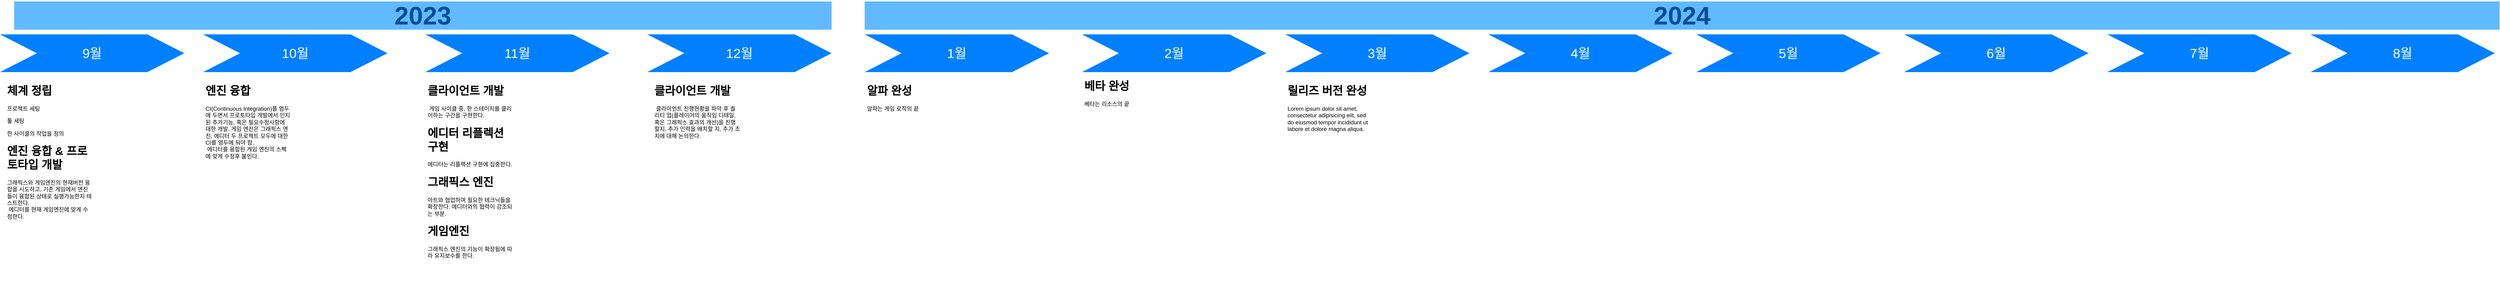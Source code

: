 <mxfile version="20.3.0" type="device"><diagram name="Page-1" id="d9b1e647-80fa-b4a2-5024-87a742678bcc"><mxGraphModel dx="1964" dy="824" grid="1" gridSize="10" guides="1" tooltips="1" connect="1" arrows="1" fold="1" page="1" pageScale="1" pageWidth="1100" pageHeight="850" background="none" math="0" shadow="0"><root><mxCell id="0"/><mxCell id="1" parent="0"/><mxCell id="57fe6abec08f04cb-1" value="9월" style="shape=step;whiteSpace=wrap;html=1;fontSize=28;fillColor=#0080FF;fontColor=#FFFFFF;strokeColor=none;" parent="1" vertex="1"><mxGeometry x="90" y="180" width="390" height="80" as="geometry"/></mxCell><mxCell id="57fe6abec08f04cb-7" value="2023" style="text;html=1;strokeColor=none;fillColor=#61BAFF;align=center;verticalAlign=middle;whiteSpace=wrap;fontSize=54;fontStyle=1;fontColor=#004D99;" parent="1" vertex="1"><mxGeometry x="120" y="110" width="1730" height="60" as="geometry"/></mxCell><mxCell id="TivAKRgFdIcuWuxb0bIf-1" value="10월" style="shape=step;whiteSpace=wrap;html=1;fontSize=28;fillColor=#0080FF;fontColor=#FFFFFF;strokeColor=none;" vertex="1" parent="1"><mxGeometry x="520" y="180" width="390" height="80" as="geometry"/></mxCell><mxCell id="TivAKRgFdIcuWuxb0bIf-2" value="11월" style="shape=step;whiteSpace=wrap;html=1;fontSize=28;fillColor=#0080FF;fontColor=#FFFFFF;strokeColor=none;" vertex="1" parent="1"><mxGeometry x="990" y="180" width="390" height="80" as="geometry"/></mxCell><mxCell id="TivAKRgFdIcuWuxb0bIf-3" value="12월" style="shape=step;whiteSpace=wrap;html=1;fontSize=28;fillColor=#0080FF;fontColor=#FFFFFF;strokeColor=none;" vertex="1" parent="1"><mxGeometry x="1460" y="180" width="390" height="80" as="geometry"/></mxCell><mxCell id="TivAKRgFdIcuWuxb0bIf-4" value="2024" style="text;html=1;strokeColor=none;fillColor=#61BAFF;align=center;verticalAlign=middle;whiteSpace=wrap;fontSize=54;fontStyle=1;fontColor=#004D99;" vertex="1" parent="1"><mxGeometry x="1920" y="110" width="3460" height="60" as="geometry"/></mxCell><mxCell id="TivAKRgFdIcuWuxb0bIf-5" value="1월" style="shape=step;whiteSpace=wrap;html=1;fontSize=28;fillColor=#0080FF;fontColor=#FFFFFF;strokeColor=none;" vertex="1" parent="1"><mxGeometry x="1920" y="180" width="390" height="80" as="geometry"/></mxCell><mxCell id="TivAKRgFdIcuWuxb0bIf-6" value="2월" style="shape=step;whiteSpace=wrap;html=1;fontSize=28;fillColor=#0080FF;fontColor=#FFFFFF;strokeColor=none;" vertex="1" parent="1"><mxGeometry x="2380" y="180" width="390" height="80" as="geometry"/></mxCell><mxCell id="TivAKRgFdIcuWuxb0bIf-7" value="3월" style="shape=step;whiteSpace=wrap;html=1;fontSize=28;fillColor=#0080FF;fontColor=#FFFFFF;strokeColor=none;" vertex="1" parent="1"><mxGeometry x="2810" y="180" width="390" height="80" as="geometry"/></mxCell><mxCell id="TivAKRgFdIcuWuxb0bIf-8" value="4월" style="shape=step;whiteSpace=wrap;html=1;fontSize=28;fillColor=#0080FF;fontColor=#FFFFFF;strokeColor=none;" vertex="1" parent="1"><mxGeometry x="3240" y="180" width="390" height="80" as="geometry"/></mxCell><mxCell id="TivAKRgFdIcuWuxb0bIf-9" value="5월" style="shape=step;whiteSpace=wrap;html=1;fontSize=28;fillColor=#0080FF;fontColor=#FFFFFF;strokeColor=none;" vertex="1" parent="1"><mxGeometry x="3680" y="180" width="390" height="80" as="geometry"/></mxCell><mxCell id="TivAKRgFdIcuWuxb0bIf-10" value="6월" style="shape=step;whiteSpace=wrap;html=1;fontSize=28;fillColor=#0080FF;fontColor=#FFFFFF;strokeColor=none;" vertex="1" parent="1"><mxGeometry x="4120" y="180" width="390" height="80" as="geometry"/></mxCell><mxCell id="TivAKRgFdIcuWuxb0bIf-11" value="7월" style="shape=step;whiteSpace=wrap;html=1;fontSize=28;fillColor=#0080FF;fontColor=#FFFFFF;strokeColor=none;" vertex="1" parent="1"><mxGeometry x="4550" y="180" width="390" height="80" as="geometry"/></mxCell><mxCell id="TivAKRgFdIcuWuxb0bIf-12" value="8월" style="shape=step;whiteSpace=wrap;html=1;fontSize=28;fillColor=#0080FF;fontColor=#FFFFFF;strokeColor=none;" vertex="1" parent="1"><mxGeometry x="4980" y="180" width="390" height="80" as="geometry"/></mxCell><mxCell id="TivAKRgFdIcuWuxb0bIf-13" value="&lt;h1&gt;체계 정립&lt;/h1&gt;&lt;p&gt;프로젝트 세팅&lt;/p&gt;&lt;p&gt;툴 세팅&lt;/p&gt;&lt;p&gt;한 사이클의 작업을 정의&lt;/p&gt;&lt;h1&gt;엔진 융합 &amp;amp; 프로토타입 개발&lt;/h1&gt;&lt;div&gt;그래픽스와 게임엔진의 현재버전 융합을 시도하고, 기존 게임에서 엔진들이 융합된 상태로 실행가능한지 테스트한다.&lt;/div&gt;&lt;div&gt;&amp;nbsp;에디터를 현재 게임엔진에 맞게 수정한다.&lt;/div&gt;" style="text;html=1;strokeColor=none;fillColor=none;spacing=5;spacingTop=-20;whiteSpace=wrap;overflow=hidden;rounded=0;" vertex="1" parent="1"><mxGeometry x="100" y="280" width="190" height="310" as="geometry"/></mxCell><mxCell id="TivAKRgFdIcuWuxb0bIf-14" value="&lt;h1&gt;릴리즈 버전 완성&lt;/h1&gt;&lt;p&gt;Lorem ipsum dolor sit amet, consectetur adipisicing elit, sed do eiusmod tempor incididunt ut labore et dolore magna aliqua.&lt;/p&gt;" style="text;html=1;strokeColor=none;fillColor=none;spacing=5;spacingTop=-20;whiteSpace=wrap;overflow=hidden;rounded=0;" vertex="1" parent="1"><mxGeometry x="2810" y="280" width="190" height="120" as="geometry"/></mxCell><mxCell id="TivAKRgFdIcuWuxb0bIf-15" value="&lt;h1&gt;베타 완성&lt;/h1&gt;&lt;p&gt;베타는 리소스의 끝&lt;/p&gt;" style="text;html=1;strokeColor=none;fillColor=none;spacing=5;spacingTop=-20;whiteSpace=wrap;overflow=hidden;rounded=0;" vertex="1" parent="1"><mxGeometry x="2380" y="270" width="190" height="120" as="geometry"/></mxCell><mxCell id="TivAKRgFdIcuWuxb0bIf-16" value="&lt;h1&gt;알파 완성&lt;/h1&gt;&lt;p&gt;알파는 게임 로직의 끝&lt;/p&gt;" style="text;html=1;strokeColor=none;fillColor=none;spacing=5;spacingTop=-20;whiteSpace=wrap;overflow=hidden;rounded=0;" vertex="1" parent="1"><mxGeometry x="1920" y="280" width="190" height="120" as="geometry"/></mxCell><mxCell id="TivAKRgFdIcuWuxb0bIf-17" value="&lt;h1&gt;엔진 융합&lt;/h1&gt;CI(Continuous Integration)를 염두에 두면서&amp;nbsp;&lt;span style=&quot;background-color: initial;&quot;&gt;프로토타입 개발에서 인지된 추가기능, 혹은 필요수정사항에 대한 개발. 게임 엔진은 그래픽스 엔진, 에디터 두 프로젝트 모두에 대한 CI를 염두에 둬야 함.&lt;br&gt;&amp;nbsp;에디터를 융합된 게임 엔진의 스펙에 맞게 수정후 붙인다.&lt;br&gt;&lt;/span&gt;" style="text;html=1;strokeColor=none;fillColor=none;spacing=5;spacingTop=-20;whiteSpace=wrap;overflow=hidden;rounded=0;" vertex="1" parent="1"><mxGeometry x="520" y="280" width="190" height="290" as="geometry"/></mxCell><mxCell id="TivAKRgFdIcuWuxb0bIf-18" value="&lt;h1&gt;클라이언트 개발&lt;/h1&gt;&lt;div&gt;&amp;nbsp;게임 사이클 중, 한 스테이지를 클리어하는 구간을 구현한다.&lt;/div&gt;&lt;h1&gt;에디터 리플렉션 구현&lt;/h1&gt;&lt;span style=&quot;background-color: initial;&quot;&gt;에디터는 리플렉션 구현에 집중한다.&lt;br&gt;&lt;/span&gt;&lt;h1&gt;그래픽스 엔진&lt;/h1&gt;&lt;div&gt;아트와 협업하며 필요한 테크닉들을 확장한다. 에디터와의 협력이 강조되는 부분.&lt;/div&gt;&lt;div&gt;&lt;h1&gt;게임엔진&lt;/h1&gt;&lt;/div&gt;&lt;div&gt;그래픽스 엔진의 기능이 확장됨에 따라 유지보수를 한다.&lt;/div&gt;" style="text;html=1;strokeColor=none;fillColor=none;spacing=5;spacingTop=-20;whiteSpace=wrap;overflow=hidden;rounded=0;" vertex="1" parent="1"><mxGeometry x="990" y="280" width="190" height="450" as="geometry"/></mxCell><mxCell id="TivAKRgFdIcuWuxb0bIf-19" value="&lt;h1&gt;클라이언트 개발&lt;/h1&gt;&lt;div&gt;&amp;nbsp;클라이언트 진행현황을 파악 후 퀄리티 업(플레이어의 움직임 디테일, 혹은 그래픽스 효과의 개선)을 진행할지, 추가 인력을 배치할 지, 추가 조치에 대해 논의한다.&lt;/div&gt;" style="text;html=1;strokeColor=none;fillColor=none;spacing=5;spacingTop=-20;whiteSpace=wrap;overflow=hidden;rounded=0;" vertex="1" parent="1"><mxGeometry x="1470" y="280" width="190" height="450" as="geometry"/></mxCell></root></mxGraphModel></diagram></mxfile>